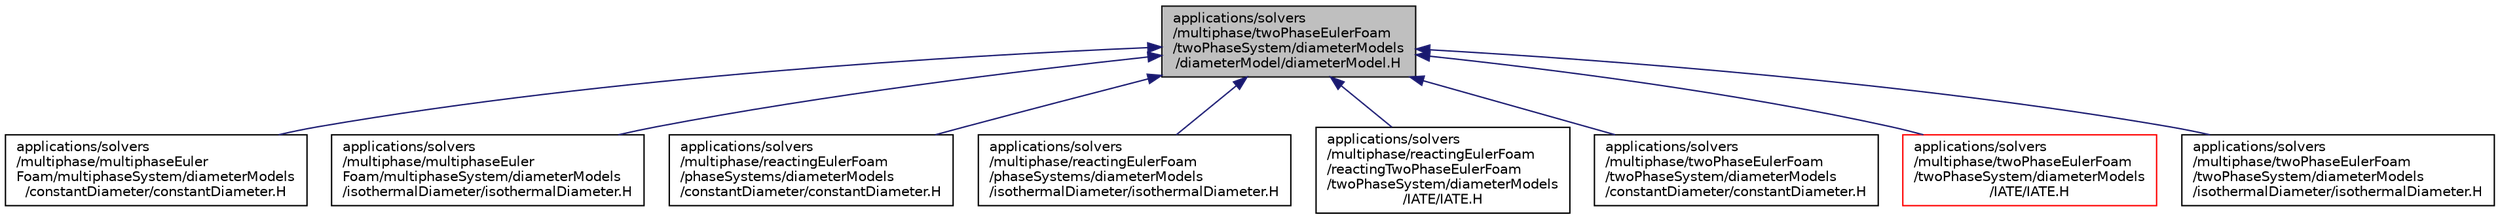 digraph "applications/solvers/multiphase/twoPhaseEulerFoam/twoPhaseSystem/diameterModels/diameterModel/diameterModel.H"
{
  bgcolor="transparent";
  edge [fontname="Helvetica",fontsize="10",labelfontname="Helvetica",labelfontsize="10"];
  node [fontname="Helvetica",fontsize="10",shape=record];
  Node1 [label="applications/solvers\l/multiphase/twoPhaseEulerFoam\l/twoPhaseSystem/diameterModels\l/diameterModel/diameterModel.H",height=0.2,width=0.4,color="black", fillcolor="grey75", style="filled", fontcolor="black"];
  Node1 -> Node2 [dir="back",color="midnightblue",fontsize="10",style="solid",fontname="Helvetica"];
  Node2 [label="applications/solvers\l/multiphase/multiphaseEuler\lFoam/multiphaseSystem/diameterModels\l/constantDiameter/constantDiameter.H",height=0.2,width=0.4,color="black",URL="$a03402.html"];
  Node1 -> Node3 [dir="back",color="midnightblue",fontsize="10",style="solid",fontname="Helvetica"];
  Node3 [label="applications/solvers\l/multiphase/multiphaseEuler\lFoam/multiphaseSystem/diameterModels\l/isothermalDiameter/isothermalDiameter.H",height=0.2,width=0.4,color="black",URL="$a03417.html"];
  Node1 -> Node4 [dir="back",color="midnightblue",fontsize="10",style="solid",fontname="Helvetica"];
  Node4 [label="applications/solvers\l/multiphase/reactingEulerFoam\l/phaseSystems/diameterModels\l/constantDiameter/constantDiameter.H",height=0.2,width=0.4,color="black",URL="$a03403.html"];
  Node1 -> Node5 [dir="back",color="midnightblue",fontsize="10",style="solid",fontname="Helvetica"];
  Node5 [label="applications/solvers\l/multiphase/reactingEulerFoam\l/phaseSystems/diameterModels\l/isothermalDiameter/isothermalDiameter.H",height=0.2,width=0.4,color="black",URL="$a03418.html"];
  Node1 -> Node6 [dir="back",color="midnightblue",fontsize="10",style="solid",fontname="Helvetica"];
  Node6 [label="applications/solvers\l/multiphase/reactingEulerFoam\l/reactingTwoPhaseEulerFoam\l/twoPhaseSystem/diameterModels\l/IATE/IATE.H",height=0.2,width=0.4,color="black",URL="$a03847.html"];
  Node1 -> Node7 [dir="back",color="midnightblue",fontsize="10",style="solid",fontname="Helvetica"];
  Node7 [label="applications/solvers\l/multiphase/twoPhaseEulerFoam\l/twoPhaseSystem/diameterModels\l/constantDiameter/constantDiameter.H",height=0.2,width=0.4,color="black",URL="$a03404.html"];
  Node1 -> Node8 [dir="back",color="midnightblue",fontsize="10",style="solid",fontname="Helvetica"];
  Node8 [label="applications/solvers\l/multiphase/twoPhaseEulerFoam\l/twoPhaseSystem/diameterModels\l/IATE/IATE.H",height=0.2,width=0.4,color="red",URL="$a03848.html"];
  Node1 -> Node9 [dir="back",color="midnightblue",fontsize="10",style="solid",fontname="Helvetica"];
  Node9 [label="applications/solvers\l/multiphase/twoPhaseEulerFoam\l/twoPhaseSystem/diameterModels\l/isothermalDiameter/isothermalDiameter.H",height=0.2,width=0.4,color="black",URL="$a03419.html"];
}
